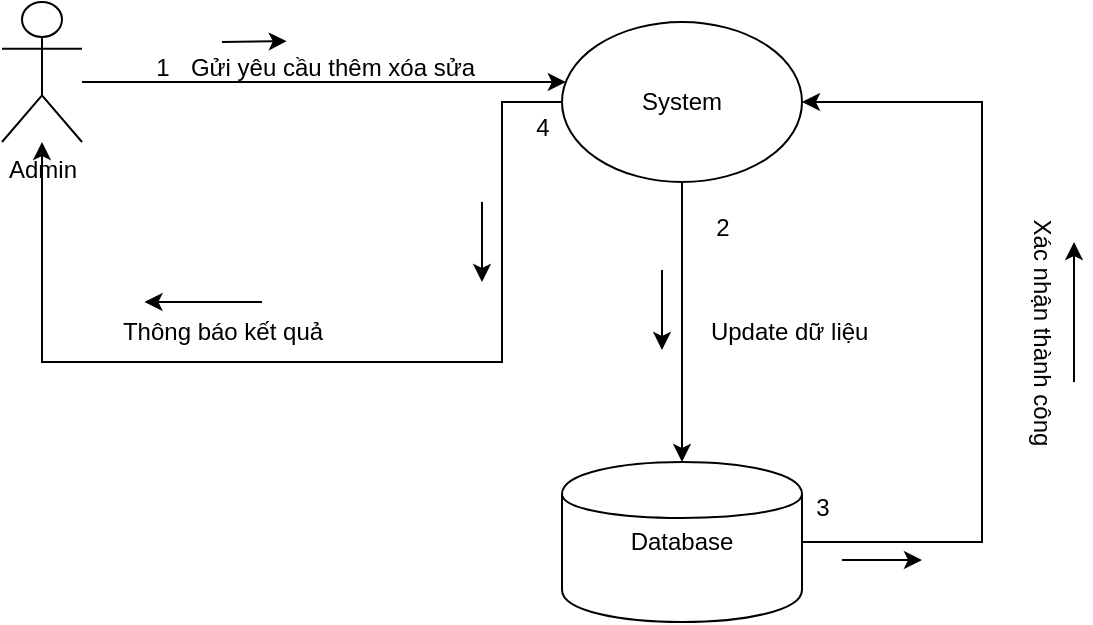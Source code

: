 <mxfile version="27.0.3">
  <diagram name="Trang-1" id="u6ZCerIT7ntu2TBp4kxA">
    <mxGraphModel dx="1227" dy="606" grid="1" gridSize="10" guides="1" tooltips="1" connect="1" arrows="1" fold="1" page="1" pageScale="1" pageWidth="827" pageHeight="1169" math="0" shadow="0">
      <root>
        <mxCell id="0" />
        <mxCell id="1" parent="0" />
        <mxCell id="W8Hm9E19Nx8TF-NTYwyH-5" style="edgeStyle=orthogonalEdgeStyle;rounded=0;orthogonalLoop=1;jettySize=auto;html=1;" edge="1" parent="1" source="W8Hm9E19Nx8TF-NTYwyH-1" target="W8Hm9E19Nx8TF-NTYwyH-2">
          <mxGeometry relative="1" as="geometry">
            <Array as="points">
              <mxPoint x="242" y="188" />
              <mxPoint x="242" y="188" />
            </Array>
          </mxGeometry>
        </mxCell>
        <mxCell id="W8Hm9E19Nx8TF-NTYwyH-1" value="Admin" style="shape=umlActor;verticalLabelPosition=bottom;verticalAlign=top;html=1;outlineConnect=0;" vertex="1" parent="1">
          <mxGeometry x="142" y="148" width="40" height="70" as="geometry" />
        </mxCell>
        <mxCell id="W8Hm9E19Nx8TF-NTYwyH-9" style="edgeStyle=orthogonalEdgeStyle;rounded=0;orthogonalLoop=1;jettySize=auto;html=1;" edge="1" parent="1" source="W8Hm9E19Nx8TF-NTYwyH-2" target="W8Hm9E19Nx8TF-NTYwyH-3">
          <mxGeometry relative="1" as="geometry" />
        </mxCell>
        <mxCell id="W8Hm9E19Nx8TF-NTYwyH-17" style="edgeStyle=orthogonalEdgeStyle;rounded=0;orthogonalLoop=1;jettySize=auto;html=1;" edge="1" parent="1" source="W8Hm9E19Nx8TF-NTYwyH-2" target="W8Hm9E19Nx8TF-NTYwyH-1">
          <mxGeometry relative="1" as="geometry">
            <Array as="points">
              <mxPoint x="392" y="198" />
              <mxPoint x="392" y="328" />
              <mxPoint x="162" y="328" />
            </Array>
          </mxGeometry>
        </mxCell>
        <mxCell id="W8Hm9E19Nx8TF-NTYwyH-2" value="System" style="ellipse;whiteSpace=wrap;html=1;" vertex="1" parent="1">
          <mxGeometry x="422" y="158" width="120" height="80" as="geometry" />
        </mxCell>
        <mxCell id="W8Hm9E19Nx8TF-NTYwyH-12" style="edgeStyle=orthogonalEdgeStyle;rounded=0;orthogonalLoop=1;jettySize=auto;html=1;entryX=1;entryY=0.5;entryDx=0;entryDy=0;" edge="1" parent="1" source="W8Hm9E19Nx8TF-NTYwyH-3" target="W8Hm9E19Nx8TF-NTYwyH-2">
          <mxGeometry relative="1" as="geometry">
            <Array as="points">
              <mxPoint x="632" y="418" />
              <mxPoint x="632" y="198" />
            </Array>
          </mxGeometry>
        </mxCell>
        <mxCell id="W8Hm9E19Nx8TF-NTYwyH-3" value="Database" style="shape=cylinder;whiteSpace=wrap;html=1;" vertex="1" parent="1">
          <mxGeometry x="422" y="378" width="120" height="80" as="geometry" />
        </mxCell>
        <mxCell id="W8Hm9E19Nx8TF-NTYwyH-6" value="1" style="text;html=1;align=center;verticalAlign=middle;resizable=0;points=[];autosize=1;strokeColor=none;fillColor=none;" vertex="1" parent="1">
          <mxGeometry x="207" y="166" width="30" height="30" as="geometry" />
        </mxCell>
        <mxCell id="W8Hm9E19Nx8TF-NTYwyH-7" value="Gửi yêu cầu thêm xóa sửa" style="text;html=1;align=center;verticalAlign=middle;resizable=0;points=[];autosize=1;strokeColor=none;fillColor=none;" vertex="1" parent="1">
          <mxGeometry x="222" y="166" width="170" height="30" as="geometry" />
        </mxCell>
        <mxCell id="W8Hm9E19Nx8TF-NTYwyH-8" value="" style="endArrow=classic;html=1;rounded=0;entryX=0.367;entryY=0.053;entryDx=0;entryDy=0;entryPerimeter=0;" edge="1" parent="1" target="W8Hm9E19Nx8TF-NTYwyH-7">
          <mxGeometry width="50" height="50" relative="1" as="geometry">
            <mxPoint x="252" y="168" as="sourcePoint" />
            <mxPoint x="302" y="118" as="targetPoint" />
          </mxGeometry>
        </mxCell>
        <mxCell id="W8Hm9E19Nx8TF-NTYwyH-10" value="2" style="text;html=1;align=center;verticalAlign=middle;resizable=0;points=[];autosize=1;strokeColor=none;fillColor=none;" vertex="1" parent="1">
          <mxGeometry x="487" y="246" width="30" height="30" as="geometry" />
        </mxCell>
        <mxCell id="W8Hm9E19Nx8TF-NTYwyH-11" value="Update dữ liệu&amp;nbsp;" style="text;html=1;align=center;verticalAlign=middle;resizable=0;points=[];autosize=1;strokeColor=none;fillColor=none;" vertex="1" parent="1">
          <mxGeometry x="482" y="298" width="110" height="30" as="geometry" />
        </mxCell>
        <mxCell id="W8Hm9E19Nx8TF-NTYwyH-13" value="3" style="text;html=1;align=center;verticalAlign=middle;resizable=0;points=[];autosize=1;strokeColor=none;fillColor=none;" vertex="1" parent="1">
          <mxGeometry x="537" y="386" width="30" height="30" as="geometry" />
        </mxCell>
        <mxCell id="W8Hm9E19Nx8TF-NTYwyH-14" value="Xác nhận thành công" style="text;html=1;align=center;verticalAlign=middle;resizable=0;points=[];autosize=1;strokeColor=none;fillColor=none;rotation=90;" vertex="1" parent="1">
          <mxGeometry x="592" y="298" width="140" height="30" as="geometry" />
        </mxCell>
        <mxCell id="W8Hm9E19Nx8TF-NTYwyH-15" value="" style="endArrow=classic;html=1;rounded=0;" edge="1" parent="1">
          <mxGeometry width="50" height="50" relative="1" as="geometry">
            <mxPoint x="678" y="338" as="sourcePoint" />
            <mxPoint x="678" y="268" as="targetPoint" />
          </mxGeometry>
        </mxCell>
        <mxCell id="W8Hm9E19Nx8TF-NTYwyH-16" value="" style="endArrow=classic;html=1;rounded=0;" edge="1" parent="1">
          <mxGeometry width="50" height="50" relative="1" as="geometry">
            <mxPoint x="562" y="427" as="sourcePoint" />
            <mxPoint x="602" y="427" as="targetPoint" />
          </mxGeometry>
        </mxCell>
        <mxCell id="W8Hm9E19Nx8TF-NTYwyH-18" value="4" style="text;html=1;align=center;verticalAlign=middle;resizable=0;points=[];autosize=1;strokeColor=none;fillColor=none;" vertex="1" parent="1">
          <mxGeometry x="397" y="196" width="30" height="30" as="geometry" />
        </mxCell>
        <mxCell id="W8Hm9E19Nx8TF-NTYwyH-19" value="Thông báo kết quả" style="text;html=1;align=center;verticalAlign=middle;resizable=0;points=[];autosize=1;strokeColor=none;fillColor=none;" vertex="1" parent="1">
          <mxGeometry x="192" y="298" width="120" height="30" as="geometry" />
        </mxCell>
        <mxCell id="W8Hm9E19Nx8TF-NTYwyH-20" value="" style="endArrow=classic;html=1;rounded=0;" edge="1" parent="1">
          <mxGeometry width="50" height="50" relative="1" as="geometry">
            <mxPoint x="472" y="282" as="sourcePoint" />
            <mxPoint x="472" y="322" as="targetPoint" />
          </mxGeometry>
        </mxCell>
        <mxCell id="W8Hm9E19Nx8TF-NTYwyH-22" value="" style="endArrow=classic;html=1;rounded=0;" edge="1" parent="1">
          <mxGeometry width="50" height="50" relative="1" as="geometry">
            <mxPoint x="382" y="248" as="sourcePoint" />
            <mxPoint x="382" y="288" as="targetPoint" />
          </mxGeometry>
        </mxCell>
        <mxCell id="W8Hm9E19Nx8TF-NTYwyH-23" value="" style="endArrow=classic;html=1;rounded=0;entryX=0.177;entryY=0;entryDx=0;entryDy=0;entryPerimeter=0;" edge="1" parent="1" target="W8Hm9E19Nx8TF-NTYwyH-19">
          <mxGeometry width="50" height="50" relative="1" as="geometry">
            <mxPoint x="272" y="298" as="sourcePoint" />
            <mxPoint x="322" y="248" as="targetPoint" />
          </mxGeometry>
        </mxCell>
      </root>
    </mxGraphModel>
  </diagram>
</mxfile>

